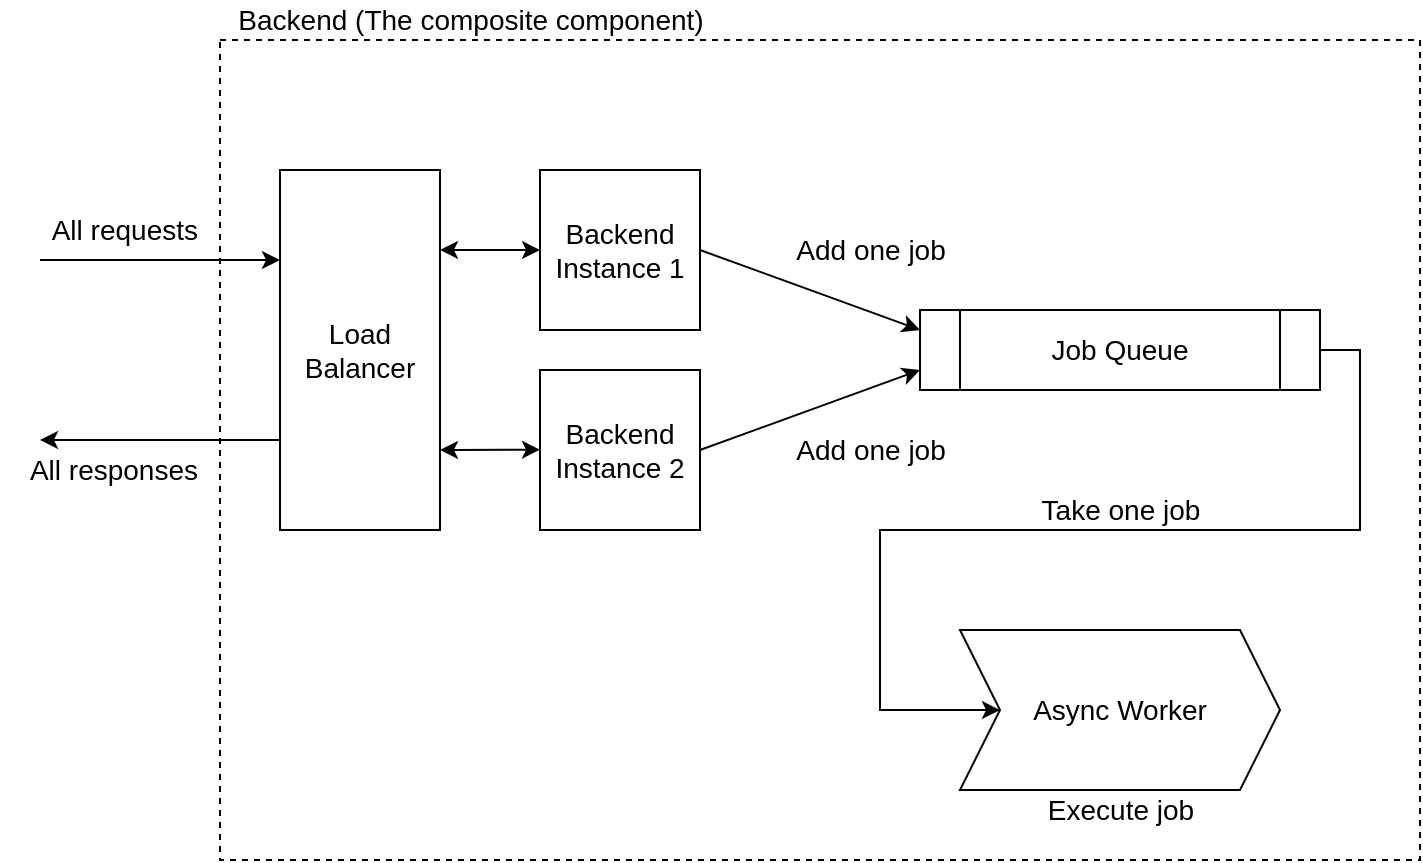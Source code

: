 <mxfile version="12.9.3" type="device"><diagram id="F6C0qdNgFmhBdd7p-WNN" name="Page-1"><mxGraphModel dx="1607" dy="1183" grid="1" gridSize="10" guides="1" tooltips="1" connect="1" arrows="1" fold="1" page="1" pageScale="1" pageWidth="827" pageHeight="1169" math="0" shadow="0"><root><mxCell id="0"/><mxCell id="1" parent="0"/><mxCell id="jalF38qSHtet8JP3DqnO-12" value="" style="rounded=0;whiteSpace=wrap;html=1;shadow=0;fillColor=none;gradientColor=none;fontSize=14;align=center;dashed=1;" parent="1" vertex="1"><mxGeometry x="-680" y="175" width="600" height="410" as="geometry"/></mxCell><mxCell id="jalF38qSHtet8JP3DqnO-8" style="rounded=0;orthogonalLoop=1;jettySize=auto;html=1;exitX=0;exitY=0.25;exitDx=0;exitDy=0;entryX=1;entryY=0.5;entryDx=0;entryDy=0;startArrow=classic;startFill=1;endArrow=none;endFill=0;strokeWidth=1;fontSize=14;" parent="1" source="DEXSWMpo7l23XRFArZPN-51" target="DEXSWMpo7l23XRFArZPN-49" edge="1"><mxGeometry relative="1" as="geometry"/></mxCell><mxCell id="DEXSWMpo7l23XRFArZPN-49" value="Backend&lt;br&gt;Instance 1" style="whiteSpace=wrap;html=1;aspect=fixed;shadow=0;fontSize=14;" parent="1" vertex="1"><mxGeometry x="-520" y="240" width="80" height="80" as="geometry"/></mxCell><mxCell id="DEXSWMpo7l23XRFArZPN-58" style="edgeStyle=orthogonalEdgeStyle;rounded=0;orthogonalLoop=1;jettySize=auto;html=1;exitX=1;exitY=0.5;exitDx=0;exitDy=0;entryX=0;entryY=0.5;entryDx=0;entryDy=0;endArrow=classic;endFill=1;strokeWidth=1;fontSize=14;" parent="1" source="DEXSWMpo7l23XRFArZPN-51" target="DEXSWMpo7l23XRFArZPN-54" edge="1"><mxGeometry relative="1" as="geometry"><Array as="points"><mxPoint x="-110" y="330"/><mxPoint x="-110" y="420"/><mxPoint x="-350" y="420"/><mxPoint x="-350" y="510"/></Array></mxGeometry></mxCell><mxCell id="DEXSWMpo7l23XRFArZPN-51" value="Job Queue" style="shape=process;whiteSpace=wrap;html=1;backgroundOutline=1;shadow=0;fillColor=#FFFFFF;gradientColor=none;fontSize=14;" parent="1" vertex="1"><mxGeometry x="-330" y="310" width="200" height="40" as="geometry"/></mxCell><mxCell id="DEXSWMpo7l23XRFArZPN-54" value="Async Worker" style="shape=step;perimeter=stepPerimeter;whiteSpace=wrap;html=1;fixedSize=1;shadow=0;fillColor=#FFFFFF;gradientColor=none;fontSize=14;" parent="1" vertex="1"><mxGeometry x="-310" y="470" width="160" height="80" as="geometry"/></mxCell><mxCell id="DEXSWMpo7l23XRFArZPN-65" value="Take one job" style="text;html=1;align=center;verticalAlign=middle;resizable=0;points=[];autosize=1;fontSize=14;" parent="1" vertex="1"><mxGeometry x="-275" y="400" width="90" height="20" as="geometry"/></mxCell><mxCell id="DEXSWMpo7l23XRFArZPN-66" value="Execute job" style="text;html=1;align=center;verticalAlign=middle;resizable=0;points=[];autosize=1;fontSize=14;" parent="1" vertex="1"><mxGeometry x="-275" y="550" width="90" height="20" as="geometry"/></mxCell><mxCell id="DEXSWMpo7l23XRFArZPN-68" value="Backend (The composite component)" style="text;html=1;align=center;verticalAlign=middle;resizable=0;points=[];autosize=1;fontSize=14;" parent="1" vertex="1"><mxGeometry x="-680" y="155" width="250" height="20" as="geometry"/></mxCell><mxCell id="jalF38qSHtet8JP3DqnO-9" style="rounded=0;orthogonalLoop=1;jettySize=auto;html=1;exitX=0;exitY=0.75;exitDx=0;exitDy=0;startArrow=classic;startFill=1;endArrow=none;endFill=0;strokeWidth=1;fontSize=14;entryX=1;entryY=0.5;entryDx=0;entryDy=0;" parent="1" source="DEXSWMpo7l23XRFArZPN-51" target="jalF38qSHtet8JP3DqnO-1" edge="1"><mxGeometry relative="1" as="geometry"><mxPoint x="-330" y="330" as="sourcePoint"/></mxGeometry></mxCell><mxCell id="jalF38qSHtet8JP3DqnO-1" value="Backend&lt;br&gt;Instance 2" style="whiteSpace=wrap;html=1;aspect=fixed;shadow=0;fontSize=14;" parent="1" vertex="1"><mxGeometry x="-520" y="340" width="80" height="80" as="geometry"/></mxCell><mxCell id="jalF38qSHtet8JP3DqnO-13" style="edgeStyle=none;rounded=0;orthogonalLoop=1;jettySize=auto;html=1;exitX=0;exitY=0.25;exitDx=0;exitDy=0;startArrow=classic;startFill=1;endArrow=none;endFill=0;strokeWidth=1;fontSize=14;" parent="1" source="jalF38qSHtet8JP3DqnO-3" edge="1"><mxGeometry relative="1" as="geometry"><mxPoint x="-770" y="285" as="targetPoint"/></mxGeometry></mxCell><mxCell id="jalF38qSHtet8JP3DqnO-14" style="edgeStyle=none;rounded=0;orthogonalLoop=1;jettySize=auto;html=1;startArrow=classic;startFill=1;endArrow=none;endFill=0;strokeWidth=1;fontSize=14;entryX=0;entryY=0.75;entryDx=0;entryDy=0;" parent="1" target="jalF38qSHtet8JP3DqnO-3" edge="1"><mxGeometry relative="1" as="geometry"><mxPoint x="-770" y="375" as="sourcePoint"/></mxGeometry></mxCell><mxCell id="jalF38qSHtet8JP3DqnO-3" value="Load Balancer" style="rounded=0;whiteSpace=wrap;html=1;shadow=0;fontSize=14;align=center;" parent="1" vertex="1"><mxGeometry x="-650" y="240" width="80" height="180" as="geometry"/></mxCell><mxCell id="jalF38qSHtet8JP3DqnO-6" value="" style="endArrow=classic;startArrow=classic;html=1;strokeWidth=1;fontSize=14;entryX=0;entryY=0.5;entryDx=0;entryDy=0;exitX=1;exitY=0.222;exitDx=0;exitDy=0;exitPerimeter=0;" parent="1" source="jalF38qSHtet8JP3DqnO-3" target="DEXSWMpo7l23XRFArZPN-49" edge="1"><mxGeometry width="50" height="50" relative="1" as="geometry"><mxPoint x="-620" y="280" as="sourcePoint"/><mxPoint x="-620" y="360" as="targetPoint"/></mxGeometry></mxCell><mxCell id="jalF38qSHtet8JP3DqnO-7" value="" style="endArrow=classic;startArrow=classic;html=1;strokeWidth=1;fontSize=14;entryX=0;entryY=0.5;entryDx=0;entryDy=0;" parent="1" edge="1"><mxGeometry width="50" height="50" relative="1" as="geometry"><mxPoint x="-570" y="380" as="sourcePoint"/><mxPoint x="-520" y="379.84" as="targetPoint"/></mxGeometry></mxCell><mxCell id="jalF38qSHtet8JP3DqnO-10" value="Add one job" style="text;html=1;align=center;verticalAlign=middle;resizable=0;points=[];autosize=1;fontSize=14;" parent="1" vertex="1"><mxGeometry x="-400" y="270" width="90" height="20" as="geometry"/></mxCell><mxCell id="jalF38qSHtet8JP3DqnO-11" value="Add one job" style="text;html=1;align=center;verticalAlign=middle;resizable=0;points=[];autosize=1;fontSize=14;" parent="1" vertex="1"><mxGeometry x="-400" y="370" width="90" height="20" as="geometry"/></mxCell><mxCell id="jalF38qSHtet8JP3DqnO-15" value="All requests" style="text;html=1;align=right;verticalAlign=middle;resizable=0;points=[];autosize=1;fontSize=14;" parent="1" vertex="1"><mxGeometry x="-780" y="260" width="90" height="20" as="geometry"/></mxCell><mxCell id="jalF38qSHtet8JP3DqnO-16" value="All responses" style="text;html=1;align=right;verticalAlign=middle;resizable=0;points=[];autosize=1;fontSize=14;" parent="1" vertex="1"><mxGeometry x="-790" y="380" width="100" height="20" as="geometry"/></mxCell></root></mxGraphModel></diagram></mxfile>